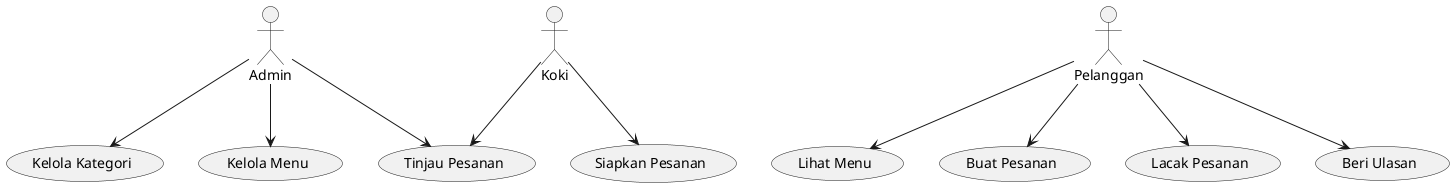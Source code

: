 @startuml
:Admin: as Admin
:Pelanggan: as Customer
:Koki: as Chef

usecase "Kelola Kategori" as UC1
usecase "Kelola Menu" as UC2
usecase "Tinjau Pesanan" as UC3
usecase "Lihat Menu" as UC4
usecase "Buat Pesanan" as UC5
usecase "Lacak Pesanan" as UC6
usecase "Beri Ulasan" as UC7
usecase "Siapkan Pesanan" as UC8

Admin --> UC1
Admin --> UC2
Admin --> UC3
Customer --> UC4
Customer --> UC5
Customer --> UC6
Customer --> UC7
Chef --> UC3
Chef --> UC8
@enduml

